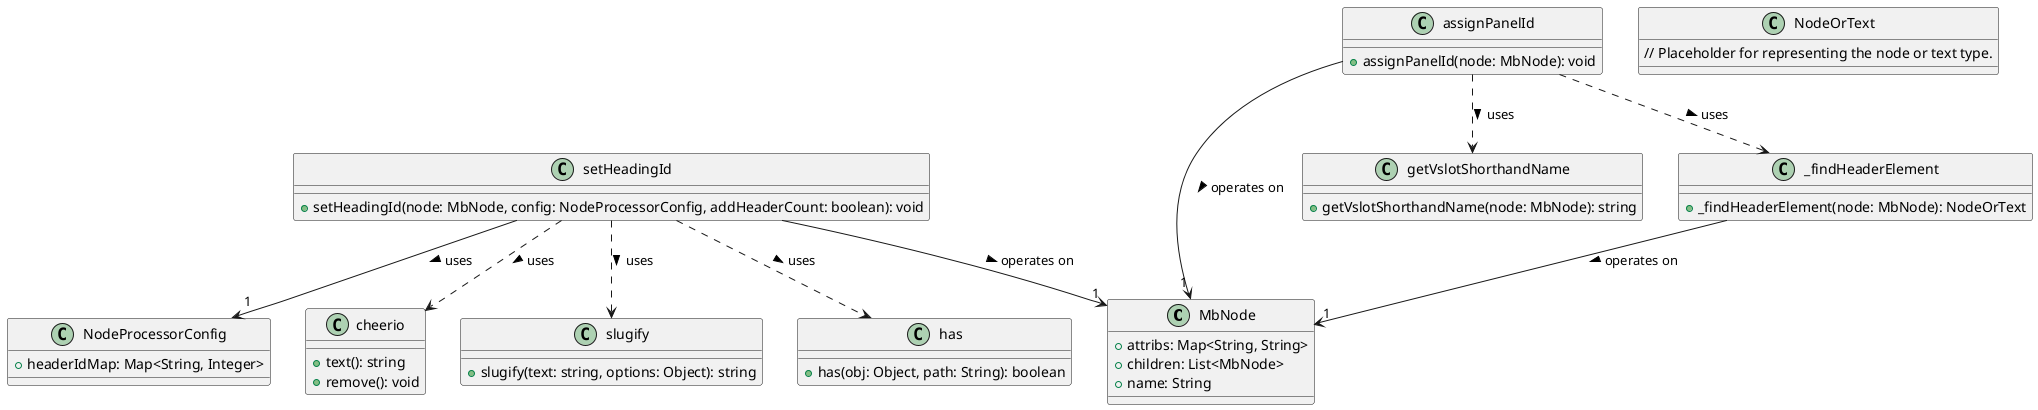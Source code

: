 @startuml

class MbNode {
    + attribs: Map<String, String>
    + children: List<MbNode>
    + name: String
}

class NodeProcessorConfig {
    + headerIdMap: Map<String, Integer>
}

class NodeOrText {
    // Placeholder for representing the node or text type.
}

class cheerio {
    + text(): string
    + remove(): void
}

class slugify {
    + slugify(text: string, options: Object): string
}

class has {
    + has(obj: Object, path: String): boolean
}

class getVslotShorthandName {
    + getVslotShorthandName(node: MbNode): string
}

class setHeadingId {
    + setHeadingId(node: MbNode, config: NodeProcessorConfig, addHeaderCount: boolean): void
}

class _findHeaderElement {
    + _findHeaderElement(node: MbNode): NodeOrText
}

class assignPanelId {
    + assignPanelId(node: MbNode): void
}

setHeadingId ..> cheerio : uses >
setHeadingId ..> slugify : uses >
setHeadingId ..> has : uses >
setHeadingId --> "1" NodeProcessorConfig : uses >
setHeadingId --> "1" MbNode : operates on >
_findHeaderElement --> "1" MbNode : operates on >
assignPanelId --> "1" MbNode : operates on >
assignPanelId ..> getVslotShorthandName : uses >
assignPanelId ..> _findHeaderElement : uses >

@enduml



